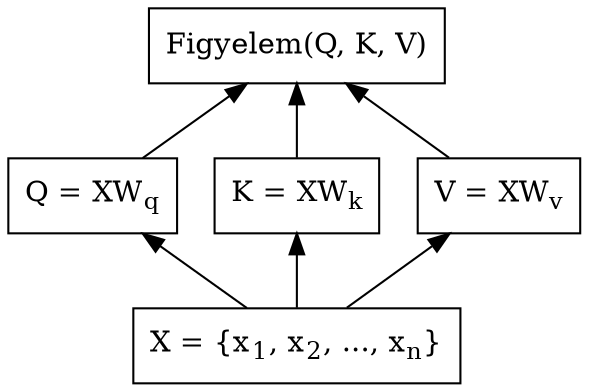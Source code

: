 digraph transformer {
    graph [dpi=300]
    rankdir = "BT"

    X [label=<X = {x<sub>1</sub>, x<sub>2</sub>, ..., x<sub>n</sub>}>, shape="rectangle"]
    Wq [label=<Q = XW<sub>q</sub>>, shape="rectangle"]
    Wk [label=<K = XW<sub>k</sub>>, shape="rectangle"]
    Wv [label=<V = XW<sub>v</sub>>, shape="rectangle"]
    attention [label="Figyelem(Q, K, V)", shape="rectangle"]

    X -> Wq
    X -> Wk
    X -> Wv

    Wq -> attention
    Wk -> attention
    Wv -> attention
}